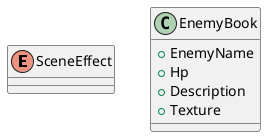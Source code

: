 @startuml Info

    enum SceneEffect
    {
    }

    class EnemyBook
    {
        + EnemyName
        + Hp
        + Description
        + Texture
    }





@enduml